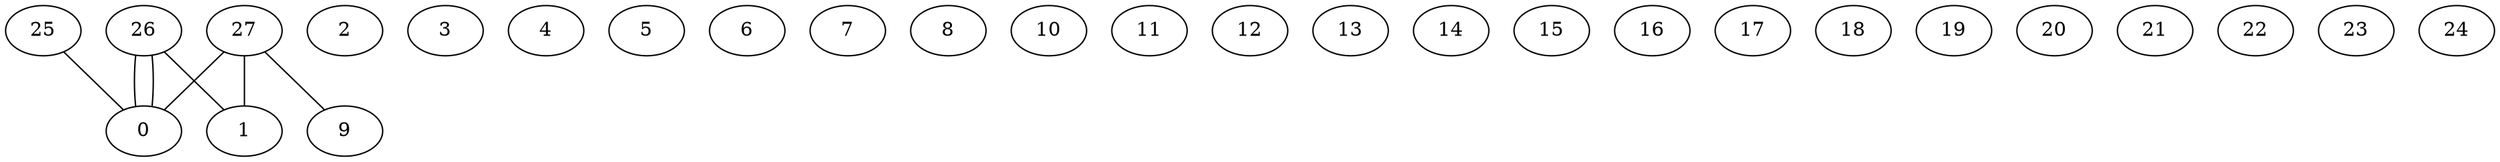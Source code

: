 graph G {
0;
1;
2;
3;
4;
5;
6;
7;
8;
9;
10;
11;
12;
13;
14;
15;
16;
17;
18;
19;
20;
21;
22;
23;
24;
25;
26;
27;
27--9 ;
27--1 ;
27--0 ;
26--0 ;
26--1 ;
26--0 ;
25--0 ;
}
